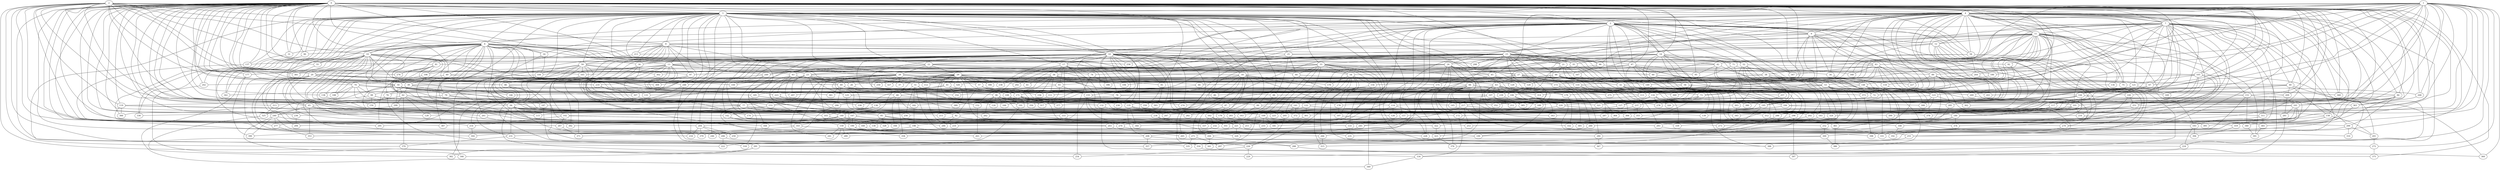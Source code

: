 strict graph "barabasi_albert_graph(400,3)" {
0;
1;
2;
3;
4;
5;
6;
7;
8;
9;
10;
11;
12;
13;
14;
15;
16;
17;
18;
19;
20;
21;
22;
23;
24;
25;
26;
27;
28;
29;
30;
31;
32;
33;
34;
35;
36;
37;
38;
39;
40;
41;
42;
43;
44;
45;
46;
47;
48;
49;
50;
51;
52;
53;
54;
55;
56;
57;
58;
59;
60;
61;
62;
63;
64;
65;
66;
67;
68;
69;
70;
71;
72;
73;
74;
75;
76;
77;
78;
79;
80;
81;
82;
83;
84;
85;
86;
87;
88;
89;
90;
91;
92;
93;
94;
95;
96;
97;
98;
99;
100;
101;
102;
103;
104;
105;
106;
107;
108;
109;
110;
111;
112;
113;
114;
115;
116;
117;
118;
119;
120;
121;
122;
123;
124;
125;
126;
127;
128;
129;
130;
131;
132;
133;
134;
135;
136;
137;
138;
139;
140;
141;
142;
143;
144;
145;
146;
147;
148;
149;
150;
151;
152;
153;
154;
155;
156;
157;
158;
159;
160;
161;
162;
163;
164;
165;
166;
167;
168;
169;
170;
171;
172;
173;
174;
175;
176;
177;
178;
179;
180;
181;
182;
183;
184;
185;
186;
187;
188;
189;
190;
191;
192;
193;
194;
195;
196;
197;
198;
199;
200;
201;
202;
203;
204;
205;
206;
207;
208;
209;
210;
211;
212;
213;
214;
215;
216;
217;
218;
219;
220;
221;
222;
223;
224;
225;
226;
227;
228;
229;
230;
231;
232;
233;
234;
235;
236;
237;
238;
239;
240;
241;
242;
243;
244;
245;
246;
247;
248;
249;
250;
251;
252;
253;
254;
255;
256;
257;
258;
259;
260;
261;
262;
263;
264;
265;
266;
267;
268;
269;
270;
271;
272;
273;
274;
275;
276;
277;
278;
279;
280;
281;
282;
283;
284;
285;
286;
287;
288;
289;
290;
291;
292;
293;
294;
295;
296;
297;
298;
299;
300;
301;
302;
303;
304;
305;
306;
307;
308;
309;
310;
311;
312;
313;
314;
315;
316;
317;
318;
319;
320;
321;
322;
323;
324;
325;
326;
327;
328;
329;
330;
331;
332;
333;
334;
335;
336;
337;
338;
339;
340;
341;
342;
343;
344;
345;
346;
347;
348;
349;
350;
351;
352;
353;
354;
355;
356;
357;
358;
359;
360;
361;
362;
363;
364;
365;
366;
367;
368;
369;
370;
371;
372;
373;
374;
375;
376;
377;
378;
379;
380;
381;
382;
383;
384;
385;
386;
387;
388;
389;
390;
391;
392;
393;
394;
395;
396;
397;
398;
399;
0 -- 128  [is_available=True, prob="0.0605001435936"];
0 -- 3  [is_available=True, prob="0.0205642252034"];
0 -- 4  [is_available=True, prob="0.218291219508"];
0 -- 5  [is_available=True, prob="1.0"];
0 -- 6  [is_available=True, prob="1.0"];
0 -- 7  [is_available=True, prob="0.694253933741"];
0 -- 136  [is_available=True, prob="1.0"];
0 -- 137  [is_available=True, prob="1.0"];
0 -- 138  [is_available=True, prob="0.924712769041"];
0 -- 11  [is_available=True, prob="0.324226651581"];
0 -- 268  [is_available=True, prob="0.832646534132"];
0 -- 14  [is_available=True, prob="0.717625601504"];
0 -- 143  [is_available=True, prob="0.208951641696"];
0 -- 375  [is_available=True, prob="1.0"];
0 -- 145  [is_available=True, prob="0.184504828678"];
0 -- 20  [is_available=True, prob="1.0"];
0 -- 21  [is_available=True, prob="0.558455317922"];
0 -- 151  [is_available=True, prob="1.0"];
0 -- 24  [is_available=True, prob="0.499481158722"];
0 -- 218  [is_available=True, prob="1.0"];
0 -- 286  [is_available=True, prob="0.62136739722"];
0 -- 31  [is_available=True, prob="0.259411610508"];
0 -- 161  [is_available=True, prob="1.0"];
0 -- 326  [is_available=True, prob="0.372629800408"];
0 -- 177  [is_available=True, prob="0.490820382672"];
0 -- 40  [is_available=True, prob="0.370677411496"];
0 -- 298  [is_available=True, prob="0.774093286221"];
0 -- 47  [is_available=True, prob="0.488507970528"];
0 -- 49  [is_available=True, prob="1.0"];
0 -- 50  [is_available=True, prob="0.411091686505"];
0 -- 55  [is_available=True, prob="0.350453955188"];
0 -- 313  [is_available=True, prob="1.0"];
0 -- 58  [is_available=True, prob="0.142611136736"];
0 -- 287  [is_available=True, prob="0.106533332056"];
0 -- 190  [is_available=True, prob="0.325463678429"];
0 -- 66  [is_available=True, prob="0.701176278866"];
0 -- 67  [is_available=True, prob="1.0"];
0 -- 70  [is_available=True, prob="0.252319876295"];
0 -- 362  [is_available=True, prob="0.528177482399"];
0 -- 330  [is_available=True, prob="0.755201725942"];
0 -- 311  [is_available=True, prob="1.0"];
0 -- 81  [is_available=True, prob="0.61702412971"];
0 -- 84  [is_available=True, prob="0.857246331758"];
0 -- 398  [is_available=True, prob="0.708475915329"];
0 -- 90  [is_available=True, prob="0.165723323187"];
0 -- 233  [is_available=True, prob="0.230750179926"];
0 -- 92  [is_available=True, prob="0.275768589413"];
0 -- 94  [is_available=True, prob="0.216450599218"];
0 -- 95  [is_available=True, prob="1.0"];
0 -- 379  [is_available=True, prob="0.751570863875"];
0 -- 212  [is_available=True, prob="0.657497381419"];
0 -- 276  [is_available=True, prob="0.28513736928"];
0 -- 209  [is_available=True, prob="0.717351770676"];
0 -- 105  [is_available=True, prob="1.0"];
0 -- 106  [is_available=True, prob="0.387702520297"];
0 -- 236  [is_available=True, prob="0.657960523574"];
0 -- 238  [is_available=True, prob="0.455017471496"];
0 -- 381  [is_available=True, prob="0.681770776148"];
0 -- 240  [is_available=True, prob="1.0"];
0 -- 242  [is_available=True, prob="0.155973233042"];
0 -- 115  [is_available=True, prob="0.913836780734"];
0 -- 318  [is_available=True, prob="0.347806425136"];
0 -- 368  [is_available=True, prob="0.212216066191"];
0 -- 119  [is_available=True, prob="0.768573192574"];
0 -- 148  [is_available=True, prob="0.790221108063"];
0 -- 396  [is_available=True, prob="0.267681339272"];
0 -- 251  [is_available=True, prob="1.0"];
0 -- 253  [is_available=True, prob="0.463799879087"];
0 -- 264  [is_available=True, prob="0.113355704084"];
1 -- 385  [is_available=True, prob="0.756595035673"];
1 -- 3  [is_available=True, prob="0.857995767451"];
1 -- 4  [is_available=True, prob="0.665664034442"];
1 -- 268  [is_available=True, prob="0.170524461019"];
1 -- 272  [is_available=True, prob="0.248353062393"];
1 -- 89  [is_available=True, prob="0.860843748583"];
1 -- 27  [is_available=True, prob="0.384898616991"];
1 -- 157  [is_available=True, prob="0.627789223575"];
1 -- 42  [is_available=True, prob="1.0"];
1 -- 172  [is_available=True, prob="1.0"];
1 -- 29  [is_available=True, prob="0.492094381279"];
1 -- 186  [is_available=True, prob="1.0"];
1 -- 315  [is_available=True, prob="0.554444507886"];
1 -- 78  [is_available=True, prob="0.389227370004"];
1 -- 79  [is_available=True, prob="1.0"];
1 -- 82  [is_available=True, prob="0.38014417764"];
1 -- 83  [is_available=True, prob="0.547885270065"];
1 -- 212  [is_available=True, prob="0.77885637386"];
1 -- 213  [is_available=True, prob="1.0"];
1 -- 217  [is_available=True, prob="0.840605993833"];
1 -- 356  [is_available=True, prob="1.0"];
1 -- 360  [is_available=True, prob="0.866785686916"];
1 -- 365  [is_available=True, prob="0.126020017183"];
1 -- 243  [is_available=True, prob="1.0"];
1 -- 377  [is_available=True, prob="0.0228653287289"];
2 -- 258  [is_available=True, prob="0.568465393525"];
2 -- 3  [is_available=True, prob="1.0"];
2 -- 4  [is_available=True, prob="0.720087184497"];
2 -- 135  [is_available=True, prob="1.0"];
2 -- 8  [is_available=True, prob="0.389278116468"];
2 -- 10  [is_available=True, prob="1.0"];
2 -- 16  [is_available=True, prob="0.44572820061"];
2 -- 43  [is_available=True, prob="1.0"];
2 -- 19  [is_available=True, prob="0.969172540649"];
2 -- 152  [is_available=True, prob="0.809330712092"];
2 -- 164  [is_available=True, prob="0.349809862424"];
2 -- 165  [is_available=True, prob="1.0"];
2 -- 41  [is_available=True, prob="0.232588330403"];
2 -- 7  [is_available=True, prob="0.377418302137"];
2 -- 69  [is_available=True, prob="1.0"];
2 -- 77  [is_available=True, prob="0.305899465276"];
2 -- 334  [is_available=True, prob="0.986857315947"];
2 -- 337  [is_available=True, prob="0.53113654538"];
2 -- 221  [is_available=True, prob="0.909277523957"];
2 -- 357  [is_available=True, prob="1.0"];
2 -- 370  [is_available=True, prob="0.753583096877"];
2 -- 119  [is_available=True, prob="0.425586985311"];
2 -- 124  [is_available=True, prob="0.24910167197"];
3 -- 131  [is_available=True, prob="0.741955997245"];
3 -- 388  [is_available=True, prob="1.0"];
3 -- 5  [is_available=True, prob="0.887079785966"];
3 -- 6  [is_available=True, prob="0.863085178396"];
3 -- 8  [is_available=True, prob="1.0"];
3 -- 9  [is_available=True, prob="0.648688148156"];
3 -- 10  [is_available=True, prob="0.651537666668"];
3 -- 13  [is_available=True, prob="0.113890366031"];
3 -- 14  [is_available=True, prob="1.0"];
3 -- 17  [is_available=True, prob="0.787156327214"];
3 -- 18  [is_available=True, prob="0.814141762883"];
3 -- 19  [is_available=True, prob="0.231286041703"];
3 -- 22  [is_available=True, prob="0.185029777652"];
3 -- 25  [is_available=True, prob="0.40907486178"];
3 -- 27  [is_available=True, prob="1.0"];
3 -- 28  [is_available=True, prob="1.0"];
3 -- 31  [is_available=True, prob="1.0"];
3 -- 133  [is_available=True, prob="0.468527883291"];
3 -- 33  [is_available=True, prob="0.272816532989"];
3 -- 162  [is_available=True, prob="1.0"];
3 -- 347  [is_available=True, prob="0.409529163696"];
3 -- 36  [is_available=True, prob="0.950309672508"];
3 -- 262  [is_available=True, prob="0.463269390336"];
3 -- 214  [is_available=True, prob="0.909061993027"];
3 -- 169  [is_available=True, prob="0.467258473051"];
3 -- 46  [is_available=True, prob="0.291046998946"];
3 -- 48  [is_available=True, prob="0.756398876819"];
3 -- 307  [is_available=True, prob="1.0"];
3 -- 309  [is_available=True, prob="0.0368007083368"];
3 -- 137  [is_available=True, prob="1.0"];
3 -- 185  [is_available=True, prob="0.705425455589"];
3 -- 58  [is_available=True, prob="0.539962744428"];
3 -- 59  [is_available=True, prob="0.462809165933"];
3 -- 342  [is_available=True, prob="0.760921443091"];
3 -- 324  [is_available=True, prob="1.0"];
3 -- 256  [is_available=True, prob="1.0"];
3 -- 79  [is_available=True, prob="0.743917796169"];
3 -- 336  [is_available=True, prob="1.0"];
3 -- 213  [is_available=True, prob="0.103071959389"];
3 -- 86  [is_available=True, prob="1.0"];
3 -- 90  [is_available=True, prob="0.412070740761"];
3 -- 91  [is_available=True, prob="0.995440087549"];
3 -- 349  [is_available=True, prob="0.587716956724"];
3 -- 222  [is_available=True, prob="0.932076991987"];
3 -- 99  [is_available=True, prob="0.275901997372"];
3 -- 230  [is_available=True, prob="0.307832948198"];
3 -- 112  [is_available=True, prob="1.0"];
3 -- 242  [is_available=True, prob="1.0"];
3 -- 244  [is_available=True, prob="0.454995593403"];
3 -- 187  [is_available=True, prob="0.0552264050385"];
3 -- 118  [is_available=True, prob="0.916154351131"];
3 -- 248  [is_available=True, prob="0.547565167177"];
3 -- 250  [is_available=True, prob="1.0"];
4 -- 260  [is_available=True, prob="0.567496829977"];
4 -- 5  [is_available=True, prob="0.423977806458"];
4 -- 6  [is_available=True, prob="0.50943013313"];
4 -- 7  [is_available=True, prob="0.769048745542"];
4 -- 136  [is_available=True, prob="0.686307931179"];
4 -- 9  [is_available=True, prob="0.427819891796"];
4 -- 11  [is_available=True, prob="0.741564725724"];
4 -- 12  [is_available=True, prob="1.0"];
4 -- 258  [is_available=True, prob="0.621547829779"];
4 -- 16  [is_available=True, prob="0.0696109660434"];
4 -- 18  [is_available=True, prob="1.0"];
4 -- 278  [is_available=True, prob="0.845153137946"];
4 -- 158  [is_available=True, prob="0.613958935979"];
4 -- 368  [is_available=True, prob="1.0"];
4 -- 34  [is_available=True, prob="0.417057996414"];
4 -- 134  [is_available=True, prob="1.0"];
4 -- 169  [is_available=True, prob="0.190007942238"];
4 -- 171  [is_available=True, prob="0.855771715984"];
4 -- 300  [is_available=True, prob="1.0"];
4 -- 45  [is_available=True, prob="1.0"];
4 -- 46  [is_available=True, prob="0.178268738849"];
4 -- 176  [is_available=True, prob="0.100485319047"];
4 -- 305  [is_available=True, prob="0.94066863166"];
4 -- 58  [is_available=True, prob="0.969294931169"];
4 -- 316  [is_available=True, prob="0.614948687965"];
4 -- 64  [is_available=True, prob="0.656331670943"];
4 -- 67  [is_available=True, prob="0.975205240765"];
4 -- 75  [is_available=True, prob="1.0"];
4 -- 76  [is_available=True, prob="0.998802202198"];
4 -- 290  [is_available=True, prob="0.373684071242"];
4 -- 84  [is_available=True, prob="1.0"];
4 -- 203  [is_available=True, prob="0.852922558804"];
4 -- 348  [is_available=True, prob="1.0"];
4 -- 97  [is_available=True, prob="0.157158709589"];
4 -- 105  [is_available=True, prob="0.0412668401172"];
4 -- 363  [is_available=True, prob="0.766860954404"];
4 -- 108  [is_available=True, prob="0.707272241388"];
4 -- 240  [is_available=True, prob="0.283263129145"];
4 -- 247  [is_available=True, prob="0.970462175659"];
4 -- 121  [is_available=True, prob="0.554464832678"];
5 -- 8  [is_available=True, prob="0.410580323546"];
5 -- 9  [is_available=True, prob="0.660263535057"];
5 -- 10  [is_available=True, prob="0.424362794868"];
5 -- 14  [is_available=True, prob="1.0"];
5 -- 15  [is_available=True, prob="0.729972892138"];
5 -- 274  [is_available=True, prob="0.361291751698"];
5 -- 196  [is_available=True, prob="0.958163353149"];
5 -- 157  [is_available=True, prob="0.877489414131"];
5 -- 160  [is_available=True, prob="0.728341975562"];
5 -- 166  [is_available=True, prob="1.0"];
5 -- 39  [is_available=True, prob="0.410573276511"];
5 -- 168  [is_available=True, prob="1.0"];
5 -- 47  [is_available=True, prob="0.246107103739"];
5 -- 52  [is_available=True, prob="0.99960244485"];
5 -- 181  [is_available=True, prob="1.0"];
5 -- 55  [is_available=True, prob="1.0"];
5 -- 56  [is_available=True, prob="1.0"];
5 -- 266  [is_available=True, prob="0.186006835163"];
5 -- 68  [is_available=True, prob="0.697305912152"];
5 -- 71  [is_available=True, prob="0.752171087133"];
5 -- 184  [is_available=True, prob="0.0160386475012"];
5 -- 89  [is_available=True, prob="1.0"];
5 -- 347  [is_available=True, prob="0.989726967949"];
5 -- 229  [is_available=True, prob="1.0"];
5 -- 228  [is_available=True, prob="0.729777665658"];
5 -- 38  [is_available=True, prob="0.858823689418"];
5 -- 367  [is_available=True, prob="0.0357531863527"];
5 -- 114  [is_available=True, prob="0.738782224783"];
6 -- 138  [is_available=True, prob="1.0"];
6 -- 13  [is_available=True, prob="0.197844798279"];
6 -- 15  [is_available=True, prob="0.231197396329"];
6 -- 16  [is_available=True, prob="1.0"];
6 -- 18  [is_available=True, prob="0.280897470718"];
6 -- 19  [is_available=True, prob="1.0"];
6 -- 283  [is_available=True, prob="1.0"];
6 -- 29  [is_available=True, prob="0.634561189294"];
6 -- 30  [is_available=True, prob="1.0"];
6 -- 31  [is_available=True, prob="1.0"];
6 -- 35  [is_available=True, prob="0.189135291982"];
6 -- 294  [is_available=True, prob="0.677723844994"];
6 -- 39  [is_available=True, prob="0.435531793707"];
6 -- 45  [is_available=True, prob="0.984849891751"];
6 -- 176  [is_available=True, prob="0.132532389674"];
6 -- 49  [is_available=True, prob="0.308032086619"];
6 -- 181  [is_available=True, prob="0.815257019159"];
6 -- 60  [is_available=True, prob="0.452747384799"];
6 -- 61  [is_available=True, prob="0.526428188593"];
6 -- 68  [is_available=True, prob="0.953686970335"];
6 -- 203  [is_available=True, prob="0.170106670617"];
6 -- 76  [is_available=True, prob="0.589961149205"];
6 -- 354  [is_available=True, prob="0.626240976178"];
6 -- 81  [is_available=True, prob="0.763517346997"];
6 -- 90  [is_available=True, prob="0.888971647091"];
6 -- 98  [is_available=True, prob="1.0"];
6 -- 99  [is_available=True, prob="0.274877640106"];
6 -- 232  [is_available=True, prob="0.000228888873305"];
6 -- 188  [is_available=True, prob="0.31662608483"];
6 -- 239  [is_available=True, prob="0.807637386875"];
7 -- 11  [is_available=True, prob="0.395529416927"];
7 -- 399  [is_available=True, prob="1.0"];
7 -- 28  [is_available=True, prob="0.400457692246"];
7 -- 163  [is_available=True, prob="0.557343115449"];
7 -- 40  [is_available=True, prob="0.873071402289"];
7 -- 327  [is_available=True, prob="1.0"];
7 -- 48  [is_available=True, prob="0.989227670947"];
7 -- 180  [is_available=True, prob="0.773987719783"];
7 -- 53  [is_available=True, prob="0.785045275531"];
7 -- 310  [is_available=True, prob="0.0510972216213"];
7 -- 311  [is_available=True, prob="0.827405656798"];
7 -- 186  [is_available=True, prob="0.475598241546"];
7 -- 60  [is_available=True, prob="0.300838963301"];
7 -- 199  [is_available=True, prob="1.0"];
7 -- 328  [is_available=True, prob="0.101814226393"];
7 -- 211  [is_available=True, prob="1.0"];
7 -- 87  [is_available=True, prob="0.967323701476"];
7 -- 224  [is_available=True, prob="1.0"];
7 -- 339  [is_available=True, prob="0.467506007832"];
7 -- 116  [is_available=True, prob="0.682445287525"];
7 -- 117  [is_available=True, prob="0.987682129327"];
7 -- 123  [is_available=True, prob="0.00509822846812"];
7 -- 255  [is_available=True, prob="0.184768003451"];
8 -- 97  [is_available=True, prob="1.0"];
8 -- 102  [is_available=True, prob="0.418707830411"];
8 -- 231  [is_available=True, prob="0.798655890041"];
8 -- 57  [is_available=True, prob="1.0"];
8 -- 276  [is_available=True, prob="1.0"];
8 -- 21  [is_available=True, prob="1.0"];
8 -- 86  [is_available=True, prob="1.0"];
8 -- 23  [is_available=True, prob="0.148024401899"];
8 -- 25  [is_available=True, prob="0.166343934894"];
8 -- 59  [is_available=True, prob="0.911800191904"];
8 -- 341  [is_available=True, prob="0.963606869949"];
8 -- 381  [is_available=True, prob="0.930956913605"];
8 -- 30  [is_available=True, prob="0.241013261954"];
8 -- 213  [is_available=True, prob="0.523094121802"];
9 -- 32  [is_available=True, prob="0.350238713093"];
9 -- 33  [is_available=True, prob="1.0"];
9 -- 34  [is_available=True, prob="0.480734603617"];
9 -- 227  [is_available=True, prob="0.581295255115"];
9 -- 12  [is_available=True, prob="0.206116253623"];
9 -- 111  [is_available=True, prob="1.0"];
9 -- 17  [is_available=True, prob="0.631229686214"];
9 -- 83  [is_available=True, prob="0.308574079168"];
9 -- 243  [is_available=True, prob="1.0"];
9 -- 86  [is_available=True, prob="0.915063394322"];
9 -- 374  [is_available=True, prob="0.708053406857"];
10 -- 135  [is_available=True, prob="0.401170515001"];
10 -- 396  [is_available=True, prob="0.882979423821"];
10 -- 13  [is_available=True, prob="0.647589180413"];
10 -- 142  [is_available=True, prob="0.592349321567"];
10 -- 17  [is_available=True, prob="0.776478297076"];
10 -- 274  [is_available=True, prob="0.190991586117"];
10 -- 147  [is_available=True, prob="1.0"];
10 -- 22  [is_available=True, prob="0.678371575267"];
10 -- 155  [is_available=True, prob="0.658291402348"];
10 -- 30  [is_available=True, prob="1.0"];
10 -- 33  [is_available=True, prob="0.297330173295"];
10 -- 291  [is_available=True, prob="0.156655108543"];
10 -- 167  [is_available=True, prob="0.250833969461"];
10 -- 42  [is_available=True, prob="1.0"];
10 -- 43  [is_available=True, prob="1.0"];
10 -- 44  [is_available=True, prob="0.763008888936"];
10 -- 174  [is_available=True, prob="0.894865319722"];
10 -- 179  [is_available=True, prob="0.16515590825"];
10 -- 54  [is_available=True, prob="0.564586942171"];
10 -- 316  [is_available=True, prob="0.0626800424485"];
10 -- 194  [is_available=True, prob="0.918497021427"];
10 -- 182  [is_available=True, prob="0.493990036798"];
10 -- 71  [is_available=True, prob="0.768118638461"];
10 -- 202  [is_available=True, prob="1.0"];
10 -- 204  [is_available=True, prob="1.0"];
10 -- 205  [is_available=True, prob="0.530377823324"];
10 -- 78  [is_available=True, prob="0.79308676495"];
10 -- 81  [is_available=True, prob="1.0"];
10 -- 218  [is_available=True, prob="0.413557773146"];
10 -- 91  [is_available=True, prob="0.898481890845"];
10 -- 92  [is_available=True, prob="0.344168323485"];
10 -- 94  [is_available=True, prob="0.782146420824"];
10 -- 98  [is_available=True, prob="1.0"];
10 -- 100  [is_available=True, prob="0.0591466335641"];
10 -- 234  [is_available=True, prob="0.0312348315906"];
10 -- 363  [is_available=True, prob="0.93898454106"];
10 -- 238  [is_available=True, prob="1.0"];
10 -- 258  [is_available=True, prob="0.287722329214"];
10 -- 246  [is_available=True, prob="0.694316639053"];
10 -- 247  [is_available=True, prob="0.455669110225"];
11 -- 134  [is_available=True, prob="1.0"];
11 -- 393  [is_available=True, prob="0.513025190615"];
11 -- 12  [is_available=True, prob="0.274725796958"];
11 -- 149  [is_available=True, prob="1.0"];
11 -- 151  [is_available=True, prob="0.16413954339"];
11 -- 24  [is_available=True, prob="0.755005855593"];
11 -- 25  [is_available=True, prob="0.41221951778"];
11 -- 154  [is_available=True, prob="0.094821148319"];
11 -- 156  [is_available=True, prob="1.0"];
11 -- 35  [is_available=True, prob="0.990326415956"];
11 -- 37  [is_available=True, prob="0.134432160537"];
11 -- 38  [is_available=True, prob="0.65063598944"];
11 -- 41  [is_available=True, prob="0.560478439809"];
11 -- 391  [is_available=True, prob="0.310865533906"];
11 -- 302  [is_available=True, prob="0.453228350234"];
11 -- 59  [is_available=True, prob="0.792315677055"];
11 -- 317  [is_available=True, prob="0.844137913856"];
11 -- 75  [is_available=True, prob="1.0"];
11 -- 216  [is_available=True, prob="0.350872326265"];
11 -- 92  [is_available=True, prob="1.0"];
11 -- 293  [is_available=True, prob="0.955420421397"];
11 -- 101  [is_available=True, prob="0.370735312647"];
11 -- 102  [is_available=True, prob="0.859322930451"];
12 -- 192  [is_available=True, prob="0.969167226647"];
12 -- 296  [is_available=True, prob="0.154515869676"];
12 -- 110  [is_available=True, prob="0.768116072554"];
12 -- 15  [is_available=True, prob="1.0"];
12 -- 142  [is_available=True, prob="0.393141317938"];
12 -- 279  [is_available=True, prob="0.481762970689"];
12 -- 100  [is_available=True, prob="0.119954824647"];
13 -- 34  [is_available=True, prob="0.940336812255"];
13 -- 392  [is_available=True, prob="1.0"];
13 -- 235  [is_available=True, prob="0.294160297518"];
13 -- 173  [is_available=True, prob="0.577366382112"];
13 -- 302  [is_available=True, prob="0.691121752727"];
13 -- 333  [is_available=True, prob="0.0950355219512"];
13 -- 282  [is_available=True, prob="1.0"];
13 -- 177  [is_available=True, prob="1.0"];
13 -- 131  [is_available=True, prob="0.407947320475"];
13 -- 371  [is_available=True, prob="0.138264853823"];
13 -- 249  [is_available=True, prob="0.973666732745"];
13 -- 26  [is_available=True, prob="0.913494453651"];
13 -- 125  [is_available=True, prob="0.0223130867578"];
13 -- 62  [is_available=True, prob="0.390815663218"];
14 -- 359  [is_available=True, prob="0.601088552645"];
14 -- 73  [is_available=True, prob="1.0"];
14 -- 42  [is_available=True, prob="0.828347634735"];
14 -- 113  [is_available=True, prob="0.225213472064"];
14 -- 114  [is_available=True, prob="0.160358825005"];
14 -- 195  [is_available=True, prob="0.647105964261"];
14 -- 52  [is_available=True, prob="1.0"];
14 -- 54  [is_available=True, prob="0.218080382845"];
14 -- 137  [is_available=True, prob="0.142676001048"];
14 -- 314  [is_available=True, prob="0.303839941367"];
14 -- 252  [is_available=True, prob="0.318228713698"];
14 -- 298  [is_available=True, prob="0.286785274977"];
14 -- 69  [is_available=True, prob="0.397096417021"];
15 -- 132  [is_available=True, prob="0.141204933922"];
15 -- 20  [is_available=True, prob="0.0516590355652"];
15 -- 21  [is_available=True, prob="0.968240814969"];
15 -- 22  [is_available=True, prob="1.0"];
15 -- 23  [is_available=True, prob="0.692105252738"];
15 -- 24  [is_available=True, prob="0.523828065688"];
15 -- 286  [is_available=True, prob="0.147943217798"];
15 -- 35  [is_available=True, prob="0.0327611455252"];
15 -- 294  [is_available=True, prob="0.958908603195"];
15 -- 298  [is_available=True, prob="1.0"];
15 -- 43  [is_available=True, prob="0.711762020705"];
15 -- 46  [is_available=True, prob="0.225166580482"];
15 -- 51  [is_available=True, prob="0.11711978667"];
15 -- 61  [is_available=True, prob="0.993877652931"];
15 -- 321  [is_available=True, prob="0.40949595892"];
15 -- 335  [is_available=True, prob="0.945593776713"];
15 -- 103  [is_available=True, prob="0.115273656613"];
15 -- 364  [is_available=True, prob="1.0"];
15 -- 115  [is_available=True, prob="0.412117165046"];
15 -- 120  [is_available=True, prob="0.298569951927"];
15 -- 123  [is_available=True, prob="0.711269932092"];
15 -- 380  [is_available=True, prob="0.340447285826"];
16 -- 104  [is_available=True, prob="0.816337305286"];
16 -- 301  [is_available=True, prob="0.315816640771"];
17 -- 96  [is_available=True, prob="0.634872115826"];
17 -- 36  [is_available=True, prob="1.0"];
17 -- 333  [is_available=True, prob="0.871422583708"];
17 -- 93  [is_available=True, prob="1.0"];
17 -- 209  [is_available=True, prob="0.98535937872"];
17 -- 132  [is_available=True, prob="0.682031197137"];
17 -- 155  [is_available=True, prob="1.0"];
17 -- 74  [is_available=True, prob="1.0"];
17 -- 95  [is_available=True, prob="0.286208655581"];
18 -- 64  [is_available=True, prob="0.135023498083"];
18 -- 162  [is_available=True, prob="0.791196050143"];
18 -- 314  [is_available=True, prob="0.827634476608"];
18 -- 265  [is_available=True, prob="1.0"];
18 -- 170  [is_available=True, prob="1.0"];
18 -- 80  [is_available=True, prob="1.0"];
18 -- 178  [is_available=True, prob="0.643984967095"];
18 -- 87  [is_available=True, prob="0.301716129525"];
18 -- 26  [is_available=True, prob="0.425137632501"];
18 -- 283  [is_available=True, prob="0.835454655339"];
18 -- 282  [is_available=True, prob="1.0"];
19 -- 261  [is_available=True, prob="0.990993250467"];
19 -- 267  [is_available=True, prob="0.931559162216"];
19 -- 146  [is_available=True, prob="1.0"];
19 -- 20  [is_available=True, prob="0.395851050194"];
19 -- 37  [is_available=True, prob="1.0"];
19 -- 47  [is_available=True, prob="0.129779903456"];
19 -- 177  [is_available=True, prob="0.722297400927"];
19 -- 50  [is_available=True, prob="1.0"];
19 -- 309  [is_available=True, prob="0.774401621259"];
19 -- 55  [is_available=True, prob="0.884322383724"];
19 -- 319  [is_available=True, prob="0.163879711444"];
19 -- 65  [is_available=True, prob="0.355643121191"];
19 -- 194  [is_available=True, prob="1.0"];
19 -- 196  [is_available=True, prob="0.788702045412"];
19 -- 327  [is_available=True, prob="0.1760919492"];
19 -- 83  [is_available=True, prob="0.472718768495"];
19 -- 342  [is_available=True, prob="0.33091586132"];
19 -- 215  [is_available=True, prob="0.290841554941"];
19 -- 216  [is_available=True, prob="0.745810193993"];
19 -- 361  [is_available=True, prob="0.368083088246"];
20 -- 64  [is_available=True, prob="1.0"];
20 -- 277  [is_available=True, prob="0.374068794342"];
20 -- 70  [is_available=True, prob="0.31625558353"];
20 -- 65  [is_available=True, prob="1.0"];
20 -- 39  [is_available=True, prob="1.0"];
20 -- 204  [is_available=True, prob="1.0"];
20 -- 206  [is_available=True, prob="0.621419937948"];
20 -- 304  [is_available=True, prob="0.0331812780732"];
20 -- 53  [is_available=True, prob="0.200472022379"];
20 -- 313  [is_available=True, prob="0.959007713193"];
20 -- 219  [is_available=True, prob="0.793728589583"];
20 -- 149  [is_available=True, prob="0.387645614433"];
21 -- 32  [is_available=True, prob="0.397831365811"];
21 -- 167  [is_available=True, prob="0.904635189825"];
21 -- 110  [is_available=True, prob="0.0407197861648"];
21 -- 48  [is_available=True, prob="1.0"];
21 -- 116  [is_available=True, prob="0.13972626816"];
22 -- 330  [is_available=True, prob="0.969949391926"];
22 -- 74  [is_available=True, prob="0.904614143732"];
22 -- 23  [is_available=True, prob="0.964945769528"];
22 -- 89  [is_available=True, prob="1.0"];
22 -- 249  [is_available=True, prob="0.659846501046"];
22 -- 28  [is_available=True, prob="0.407052444627"];
22 -- 29  [is_available=True, prob="0.864185512494"];
23 -- 69  [is_available=True, prob="1.0"];
23 -- 326  [is_available=True, prob="0.0692540051369"];
23 -- 299  [is_available=True, prob="1.0"];
23 -- 85  [is_available=True, prob="0.947235734736"];
23 -- 26  [is_available=True, prob="0.769571032942"];
23 -- 207  [is_available=True, prob="0.100414673194"];
23 -- 125  [is_available=True, prob="0.937126847005"];
23 -- 159  [is_available=True, prob="1.0"];
24 -- 66  [is_available=True, prob="1.0"];
24 -- 36  [is_available=True, prob="0.374523718918"];
24 -- 332  [is_available=True, prob="1.0"];
24 -- 170  [is_available=True, prob="1.0"];
24 -- 140  [is_available=True, prob="0.57083510088"];
24 -- 45  [is_available=True, prob="0.0936654704911"];
24 -- 208  [is_available=True, prob="0.648862454632"];
24 -- 85  [is_available=True, prob="1.0"];
24 -- 175  [is_available=True, prob="0.931769275543"];
24 -- 27  [is_available=True, prob="0.538217202269"];
24 -- 322  [is_available=True, prob="1.0"];
25 -- 292  [is_available=True, prob="0.988819611628"];
25 -- 44  [is_available=True, prob="0.106026228434"];
25 -- 52  [is_available=True, prob="1.0"];
25 -- 88  [is_available=True, prob="0.181312386064"];
26 -- 80  [is_available=True, prob="1.0"];
27 -- 66  [is_available=True, prob="0.0927881139662"];
27 -- 40  [is_available=True, prob="0.299399140506"];
27 -- 361  [is_available=True, prob="1.0"];
27 -- 173  [is_available=True, prob="0.426943176184"];
27 -- 110  [is_available=True, prob="1.0"];
27 -- 67  [is_available=True, prob="0.118428206249"];
27 -- 250  [is_available=True, prob="1.0"];
27 -- 63  [is_available=True, prob="0.485046566581"];
28 -- 32  [is_available=True, prob="1.0"];
28 -- 129  [is_available=True, prob="0.922592240082"];
28 -- 292  [is_available=True, prob="0.174455306079"];
28 -- 37  [is_available=True, prob="0.687025019022"];
28 -- 73  [is_available=True, prob="0.811145674839"];
28 -- 103  [is_available=True, prob="0.514840070394"];
28 -- 338  [is_available=True, prob="0.301500213551"];
28 -- 306  [is_available=True, prob="0.135006930674"];
28 -- 143  [is_available=True, prob="0.247329691345"];
28 -- 241  [is_available=True, prob="1.0"];
28 -- 50  [is_available=True, prob="0.869099612152"];
28 -- 153  [is_available=True, prob="0.800545529093"];
28 -- 56  [is_available=True, prob="0.729305821029"];
28 -- 121  [is_available=True, prob="1.0"];
28 -- 126  [is_available=True, prob="0.866993050748"];
28 -- 63  [is_available=True, prob="0.570732213071"];
29 -- 327  [is_available=True, prob="0.632218123933"];
29 -- 171  [is_available=True, prob="0.471298751942"];
29 -- 326  [is_available=True, prob="0.718639515496"];
29 -- 193  [is_available=True, prob="0.0853044637848"];
29 -- 41  [is_available=True, prob="0.656660589415"];
29 -- 75  [is_available=True, prob="0.350064513999"];
29 -- 140  [is_available=True, prob="1.0"];
29 -- 306  [is_available=True, prob="0.606498957078"];
29 -- 238  [is_available=True, prob="1.0"];
29 -- 112  [is_available=True, prob="1.0"];
29 -- 242  [is_available=True, prob="1.0"];
29 -- 51  [is_available=True, prob="0.645635581767"];
29 -- 215  [is_available=True, prob="0.482772041703"];
29 -- 57  [is_available=True, prob="1.0"];
29 -- 250  [is_available=True, prob="1.0"];
29 -- 93  [is_available=True, prob="0.753902537612"];
29 -- 127  [is_available=True, prob="0.689876555987"];
30 -- 77  [is_available=True, prob="0.988265526562"];
30 -- 272  [is_available=True, prob="1.0"];
30 -- 273  [is_available=True, prob="0.452994832442"];
31 -- 366  [is_available=True, prob="1.0"];
32 -- 388  [is_available=True, prob="0.909307730022"];
32 -- 369  [is_available=True, prob="0.957757672405"];
32 -- 139  [is_available=True, prob="1.0"];
32 -- 268  [is_available=True, prob="1.0"];
32 -- 368  [is_available=True, prob="0.680059656216"];
32 -- 113  [is_available=True, prob="1.0"];
32 -- 151  [is_available=True, prob="0.689826751203"];
33 -- 225  [is_available=True, prob="0.272666521501"];
33 -- 165  [is_available=True, prob="0.770439187753"];
33 -- 38  [is_available=True, prob="0.850710453177"];
33 -- 44  [is_available=True, prob="0.975574441631"];
33 -- 109  [is_available=True, prob="0.0291640272271"];
33 -- 205  [is_available=True, prob="1.0"];
33 -- 178  [is_available=True, prob="0.0962652539937"];
33 -- 54  [is_available=True, prob="0.233066964517"];
33 -- 365  [is_available=True, prob="0.663726429273"];
33 -- 249  [is_available=True, prob="0.601513197483"];
33 -- 154  [is_available=True, prob="0.093084687805"];
33 -- 348  [is_available=True, prob="0.919720241302"];
33 -- 74  [is_available=True, prob="0.86876509541"];
33 -- 197  [is_available=True, prob="0.149591333781"];
34 -- 72  [is_available=True, prob="0.380111871111"];
34 -- 148  [is_available=True, prob="0.447670506353"];
35 -- 80  [is_available=True, prob="0.110122932163"];
35 -- 149  [is_available=True, prob="1.0"];
35 -- 312  [is_available=True, prob="0.612314835327"];
36 -- 292  [is_available=True, prob="1.0"];
36 -- 197  [is_available=True, prob="0.663849895992"];
36 -- 72  [is_available=True, prob="1.0"];
36 -- 108  [is_available=True, prob="0.140925695354"];
36 -- 111  [is_available=True, prob="0.626284768031"];
36 -- 152  [is_available=True, prob="1.0"];
36 -- 175  [is_available=True, prob="0.387176820152"];
36 -- 156  [is_available=True, prob="0.466458852122"];
36 -- 61  [is_available=True, prob="0.514483686366"];
38 -- 130  [is_available=True, prob="0.552278248807"];
38 -- 168  [is_available=True, prob="0.511668246725"];
38 -- 144  [is_available=True, prob="0.110703867959"];
38 -- 399  [is_available=True, prob="0.547983571239"];
38 -- 112  [is_available=True, prob="0.404585888577"];
38 -- 53  [is_available=True, prob="1.0"];
38 -- 57  [is_available=True, prob="0.245930702288"];
39 -- 76  [is_available=True, prob="0.796648380888"];
39 -- 122  [is_available=True, prob="0.0421771275135"];
39 -- 156  [is_available=True, prob="0.54073401996"];
39 -- 62  [is_available=True, prob="0.91044635095"];
40 -- 100  [is_available=True, prob="0.71452110283"];
40 -- 360  [is_available=True, prob="0.244183349292"];
40 -- 209  [is_available=True, prob="1.0"];
40 -- 88  [is_available=True, prob="0.1685177814"];
40 -- 158  [is_available=True, prob="0.660837459046"];
41 -- 354  [is_available=True, prob="0.589255321989"];
41 -- 78  [is_available=True, prob="0.610439457032"];
41 -- 369  [is_available=True, prob="0.422087073873"];
41 -- 146  [is_available=True, prob="1.0"];
41 -- 366  [is_available=True, prob="0.429276318261"];
42 -- 257  [is_available=True, prob="1.0"];
42 -- 175  [is_available=True, prob="0.67748288199"];
42 -- 183  [is_available=True, prob="0.598650848797"];
42 -- 303  [is_available=True, prob="0.130219504317"];
42 -- 95  [is_available=True, prob="0.504990263691"];
43 -- 163  [is_available=True, prob="0.950889431456"];
43 -- 164  [is_available=True, prob="0.56397647234"];
43 -- 141  [is_available=True, prob="0.784142774914"];
43 -- 51  [is_available=True, prob="1.0"];
43 -- 91  [is_available=True, prob="0.494324312457"];
43 -- 223  [is_available=True, prob="1.0"];
44 -- 148  [is_available=True, prob="0.229822774934"];
44 -- 341  [is_available=True, prob="0.719235929173"];
44 -- 285  [is_available=True, prob="0.700993627741"];
45 -- 129  [is_available=True, prob="0.652547800696"];
45 -- 120  [is_available=True, prob="0.40882734932"];
45 -- 159  [is_available=True, prob="0.021612159992"];
45 -- 63  [is_available=True, prob="1.0"];
46 -- 167  [is_available=True, prob="1.0"];
46 -- 248  [is_available=True, prob="0.363364409452"];
46 -- 186  [is_available=True, prob="0.734270347985"];
47 -- 129  [is_available=True, prob="1.0"];
47 -- 227  [is_available=True, prob="0.969806803816"];
47 -- 297  [is_available=True, prob="1.0"];
47 -- 323  [is_available=True, prob="0.180022244732"];
47 -- 49  [is_available=True, prob="0.206128606064"];
47 -- 56  [is_available=True, prob="0.926255211015"];
47 -- 60  [is_available=True, prob="1.0"];
47 -- 350  [is_available=True, prob="1.0"];
48 -- 384  [is_available=True, prob="1.0"];
48 -- 161  [is_available=True, prob="1.0"];
48 -- 293  [is_available=True, prob="0.777536116012"];
48 -- 237  [is_available=True, prob="1.0"];
48 -- 372  [is_available=True, prob="0.125625623759"];
48 -- 120  [is_available=True, prob="1.0"];
48 -- 219  [is_available=True, prob="0.896074168248"];
48 -- 93  [is_available=True, prob="0.708165875845"];
49 -- 248  [is_available=True, prob="0.230444108552"];
49 -- 70  [is_available=True, prob="0.341522024769"];
50 -- 96  [is_available=True, prob="0.568463648821"];
50 -- 299  [is_available=True, prob="0.860150260831"];
50 -- 139  [is_available=True, prob="0.176276607048"];
50 -- 236  [is_available=True, prob="0.107900231007"];
50 -- 79  [is_available=True, prob="0.304123516059"];
50 -- 278  [is_available=True, prob="0.720276324207"];
50 -- 185  [is_available=True, prob="0.926102389725"];
50 -- 207  [is_available=True, prob="0.484232143016"];
50 -- 62  [is_available=True, prob="0.05661062518"];
51 -- 192  [is_available=True, prob="0.204593977085"];
51 -- 256  [is_available=True, prob="1.0"];
51 -- 68  [is_available=True, prob="0.0374486890073"];
51 -- 385  [is_available=True, prob="0.608064905293"];
51 -- 106  [is_available=True, prob="0.665295590713"];
51 -- 182  [is_available=True, prob="1.0"];
52 -- 257  [is_available=True, prob="1.0"];
52 -- 386  [is_available=True, prob="1.0"];
52 -- 324  [is_available=True, prob="1.0"];
52 -- 105  [is_available=True, prob="0.196133845166"];
52 -- 202  [is_available=True, prob="0.651129822089"];
52 -- 147  [is_available=True, prob="1.0"];
52 -- 220  [is_available=True, prob="0.856052756223"];
53 -- 331  [is_available=True, prob="0.851076412671"];
53 -- 73  [is_available=True, prob="0.801351692005"];
53 -- 138  [is_available=True, prob="0.041672384852"];
53 -- 267  [is_available=True, prob="0.561588082541"];
53 -- 373  [is_available=True, prob="1.0"];
53 -- 344  [is_available=True, prob="0.00226852789752"];
53 -- 252  [is_available=True, prob="0.946973800318"];
54 -- 266  [is_available=True, prob="0.715164974815"];
54 -- 141  [is_available=True, prob="0.527017066161"];
54 -- 367  [is_available=True, prob="0.357931486942"];
54 -- 170  [is_available=True, prob="1.0"];
54 -- 154  [is_available=True, prob="0.144361121864"];
54 -- 315  [is_available=True, prob="0.380688083818"];
54 -- 122  [is_available=True, prob="0.244428028922"];
55 -- 381  [is_available=True, prob="1.0"];
56 -- 101  [is_available=True, prob="0.231794417297"];
56 -- 125  [is_available=True, prob="0.667764075798"];
57 -- 111  [is_available=True, prob="0.143186724798"];
57 -- 82  [is_available=True, prob="1.0"];
57 -- 116  [is_available=True, prob="0.338300891524"];
57 -- 308  [is_available=True, prob="1.0"];
57 -- 380  [is_available=True, prob="0.872808519379"];
58 -- 193  [is_available=True, prob="0.905361306978"];
58 -- 71  [is_available=True, prob="0.99012727183"];
58 -- 104  [is_available=True, prob="0.862809510961"];
58 -- 264  [is_available=True, prob="0.787485964665"];
59 -- 160  [is_available=True, prob="0.110271839426"];
59 -- 97  [is_available=True, prob="0.614262052146"];
59 -- 130  [is_available=True, prob="1.0"];
59 -- 165  [is_available=True, prob="1.0"];
59 -- 109  [is_available=True, prob="1.0"];
59 -- 302  [is_available=True, prob="1.0"];
59 -- 104  [is_available=True, prob="1.0"];
59 -- 146  [is_available=True, prob="0.983923401884"];
59 -- 153  [is_available=True, prob="1.0"];
59 -- 346  [is_available=True, prob="1.0"];
60 -- 134  [is_available=True, prob="1.0"];
60 -- 296  [is_available=True, prob="1.0"];
60 -- 207  [is_available=True, prob="0.142706537328"];
62 -- 128  [is_available=True, prob="0.409693819952"];
62 -- 65  [is_available=True, prob="1.0"];
62 -- 370  [is_available=True, prob="0.410878445091"];
62 -- 299  [is_available=True, prob="0.272884092965"];
62 -- 182  [is_available=True, prob="0.554021560767"];
62 -- 87  [is_available=True, prob="0.584608686552"];
62 -- 284  [is_available=True, prob="1.0"];
63 -- 352  [is_available=True, prob="0.920004000446"];
63 -- 257  [is_available=True, prob="1.0"];
63 -- 357  [is_available=True, prob="0.536473209784"];
63 -- 106  [is_available=True, prob="0.159034822647"];
63 -- 107  [is_available=True, prob="0.999751070341"];
63 -- 239  [is_available=True, prob="1.0"];
63 -- 310  [is_available=True, prob="1.0"];
63 -- 314  [is_available=True, prob="1.0"];
63 -- 124  [is_available=True, prob="0.100219864911"];
64 -- 342  [is_available=True, prob="1.0"];
65 -- 353  [is_available=True, prob="1.0"];
65 -- 103  [is_available=True, prob="0.922666669448"];
65 -- 140  [is_available=True, prob="0.668370940855"];
65 -- 142  [is_available=True, prob="0.868255232249"];
65 -- 240  [is_available=True, prob="1.0"];
65 -- 374  [is_available=True, prob="0.805702555725"];
66 -- 96  [is_available=True, prob="0.129966616334"];
66 -- 376  [is_available=True, prob="0.283209820649"];
66 -- 289  [is_available=True, prob="0.446030309834"];
66 -- 172  [is_available=True, prob="0.583810483797"];
66 -- 145  [is_available=True, prob="0.938619279204"];
66 -- 84  [is_available=True, prob="0.218596362039"];
66 -- 217  [is_available=True, prob="0.749617239574"];
66 -- 220  [is_available=True, prob="0.924494990294"];
66 -- 253  [is_available=True, prob="0.594078427347"];
67 -- 72  [is_available=True, prob="0.0181798055392"];
67 -- 144  [is_available=True, prob="0.183034723127"];
68 -- 352  [is_available=True, prob="0.271629783604"];
68 -- 356  [is_available=True, prob="1.0"];
68 -- 136  [is_available=True, prob="0.16221381567"];
68 -- 364  [is_available=True, prob="1.0"];
68 -- 358  [is_available=True, prob="0.58600330625"];
69 -- 321  [is_available=True, prob="0.131042982894"];
69 -- 361  [is_available=True, prob="0.134273306404"];
69 -- 171  [is_available=True, prob="0.719739711645"];
69 -- 290  [is_available=True, prob="0.812867797862"];
69 -- 113  [is_available=True, prob="0.0916190693062"];
69 -- 373  [is_available=True, prob="0.307290949051"];
69 -- 281  [is_available=True, prob="0.872702719574"];
70 -- 98  [is_available=True, prob="1.0"];
70 -- 325  [is_available=True, prob="0.360689537696"];
70 -- 166  [is_available=True, prob="0.390424083242"];
70 -- 307  [is_available=True, prob="0.995249981648"];
70 -- 108  [is_available=True, prob="0.398578410154"];
70 -- 243  [is_available=True, prob="0.787607025972"];
70 -- 188  [is_available=True, prob="0.409420863656"];
70 -- 191  [is_available=True, prob="0.375285749266"];
71 -- 352  [is_available=True, prob="1.0"];
71 -- 264  [is_available=True, prob="0.455279821095"];
71 -- 173  [is_available=True, prob="0.310158886307"];
72 -- 77  [is_available=True, prob="1.0"];
73 -- 99  [is_available=True, prob="1.0"];
73 -- 133  [is_available=True, prob="0.348713320955"];
73 -- 145  [is_available=True, prob="1.0"];
73 -- 189  [is_available=True, prob="0.443245260746"];
74 -- 396  [is_available=True, prob="0.790801643589"];
74 -- 254  [is_available=True, prob="0.555280042654"];
76 -- 335  [is_available=True, prob="0.558676379377"];
76 -- 150  [is_available=True, prob="0.767181057348"];
77 -- 128  [is_available=True, prob="0.697651489315"];
77 -- 289  [is_available=True, prob="0.0582844789231"];
77 -- 296  [is_available=True, prob="0.0654483213582"];
77 -- 82  [is_available=True, prob="0.00539635902864"];
77 -- 85  [is_available=True, prob="0.403303786919"];
78 -- 230  [is_available=True, prob="1.0"];
78 -- 117  [is_available=True, prob="0.386777924256"];
78 -- 191  [is_available=True, prob="0.809219458112"];
79 -- 274  [is_available=True, prob="0.0525166384288"];
79 -- 313  [is_available=True, prob="0.739134911113"];
79 -- 94  [is_available=True, prob="1.0"];
81 -- 196  [is_available=True, prob="0.467394017473"];
81 -- 295  [is_available=True, prob="0.0191383521149"];
81 -- 276  [is_available=True, prob="0.985963492107"];
81 -- 88  [is_available=True, prob="0.912098579656"];
81 -- 378  [is_available=True, prob="0.489745554591"];
82 -- 203  [is_available=True, prob="0.30354394311"];
82 -- 284  [is_available=True, prob="0.887872211769"];
82 -- 190  [is_available=True, prob="0.306148101102"];
83 -- 354  [is_available=True, prob="0.744547303165"];
83 -- 198  [is_available=True, prob="0.149584933423"];
83 -- 107  [is_available=True, prob="1.0"];
83 -- 118  [is_available=True, prob="0.93973830759"];
83 -- 347  [is_available=True, prob="0.305973691098"];
83 -- 348  [is_available=True, prob="0.813016321871"];
83 -- 285  [is_available=True, prob="0.799350837935"];
83 -- 255  [is_available=True, prob="0.293254393577"];
84 -- 161  [is_available=True, prob="0.290204502779"];
84 -- 101  [is_available=True, prob="0.651422714412"];
84 -- 200  [is_available=True, prob="0.925979632944"];
84 -- 206  [is_available=True, prob="1.0"];
84 -- 340  [is_available=True, prob="0.442015020891"];
84 -- 122  [is_available=True, prob="0.282373267304"];
84 -- 319  [is_available=True, prob="0.660300054707"];
85 -- 130  [is_available=True, prob="0.239356975025"];
85 -- 168  [is_available=True, prob="0.281884228391"];
85 -- 328  [is_available=True, prob="0.363887059322"];
85 -- 210  [is_available=True, prob="0.630175950597"];
85 -- 351  [is_available=True, prob="1.0"];
86 -- 275  [is_available=True, prob="0.0598790701728"];
86 -- 214  [is_available=True, prob="0.276258241793"];
86 -- 187  [is_available=True, prob="0.578384528312"];
86 -- 382  [is_available=True, prob="0.790800736381"];
87 -- 176  [is_available=True, prob="1.0"];
87 -- 271  [is_available=True, prob="0.662300065654"];
88 -- 270  [is_available=True, prob="1.0"];
89 -- 227  [is_available=True, prob="0.258624712253"];
89 -- 362  [is_available=True, prob="1.0"];
89 -- 269  [is_available=True, prob="0.690709863492"];
89 -- 239  [is_available=True, prob="0.138958635571"];
89 -- 369  [is_available=True, prob="0.379568271478"];
89 -- 275  [is_available=True, prob="0.922858065182"];
90 -- 336  [is_available=True, prob="1.0"];
91 -- 393  [is_available=True, prob="0.898644085133"];
91 -- 359  [is_available=True, prob="1.0"];
92 -- 184  [is_available=True, prob="1.0"];
92 -- 373  [is_available=True, prob="0.241950824787"];
93 -- 131  [is_available=True, prob="0.664056092618"];
93 -- 338  [is_available=True, prob="0.620244092738"];
93 -- 155  [is_available=True, prob="1.0"];
94 -- 259  [is_available=True, prob="0.764066858984"];
94 -- 147  [is_available=True, prob="0.181287293076"];
94 -- 229  [is_available=True, prob="1.0"];
94 -- 102  [is_available=True, prob="0.638364915792"];
94 -- 231  [is_available=True, prob="0.0404336869057"];
94 -- 172  [is_available=True, prob="1.0"];
94 -- 115  [is_available=True, prob="1.0"];
94 -- 372  [is_available=True, prob="0.596708817166"];
94 -- 157  [is_available=True, prob="0.70591818778"];
96 -- 262  [is_available=True, prob="0.551311036584"];
96 -- 166  [is_available=True, prob="0.58617624104"];
96 -- 393  [is_available=True, prob="0.530441939928"];
96 -- 114  [is_available=True, prob="0.874875534674"];
96 -- 211  [is_available=True, prob="0.864565286368"];
96 -- 152  [is_available=True, prob="0.615300922663"];
96 -- 124  [is_available=True, prob="0.38283143173"];
96 -- 350  [is_available=True, prob="0.438083603994"];
97 -- 107  [is_available=True, prob="0.805363707603"];
97 -- 223  [is_available=True, prob="1.0"];
98 -- 323  [is_available=True, prob="1.0"];
98 -- 359  [is_available=True, prob="0.117992041543"];
98 -- 150  [is_available=True, prob="0.476825286582"];
98 -- 317  [is_available=True, prob="0.232568056983"];
99 -- 163  [is_available=True, prob="0.346535026615"];
99 -- 183  [is_available=True, prob="0.768258356403"];
100 -- 251  [is_available=True, prob="0.30041907369"];
100 -- 245  [is_available=True, prob="0.010870794685"];
101 -- 392  [is_available=True, prob="0.448910502707"];
101 -- 109  [is_available=True, prob="0.601876582987"];
101 -- 216  [is_available=True, prob="1.0"];
101 -- 345  [is_available=True, prob="0.998278857206"];
101 -- 312  [is_available=True, prob="1.0"];
102 -- 267  [is_available=True, prob="1.0"];
102 -- 133  [is_available=True, prob="1.0"];
102 -- 245  [is_available=True, prob="0.890008047598"];
102 -- 214  [is_available=True, prob="0.148098485546"];
103 -- 356  [is_available=True, prob="0.517338684925"];
104 -- 188  [is_available=True, prob="0.132017557685"];
104 -- 261  [is_available=True, prob="0.914442228269"];
105 -- 288  [is_available=True, prob="0.189138671643"];
105 -- 301  [is_available=True, prob="0.766011493709"];
105 -- 117  [is_available=True, prob="0.651431108534"];
105 -- 118  [is_available=True, prob="0.516104430932"];
105 -- 121  [is_available=True, prob="0.691296214078"];
105 -- 251  [is_available=True, prob="1.0"];
106 -- 199  [is_available=True, prob="1.0"];
106 -- 343  [is_available=True, prob="1.0"];
106 -- 119  [is_available=True, prob="0.653957889049"];
106 -- 220  [is_available=True, prob="0.782751749659"];
107 -- 135  [is_available=True, prob="0.9843916529"];
107 -- 212  [is_available=True, prob="0.687032846755"];
107 -- 126  [is_available=True, prob="0.115764276327"];
108 -- 132  [is_available=True, prob="0.0973815708812"];
108 -- 191  [is_available=True, prob="1.0"];
108 -- 317  [is_available=True, prob="0.750851462225"];
109 -- 260  [is_available=True, prob="0.360002998219"];
109 -- 232  [is_available=True, prob="0.181704321603"];
109 -- 233  [is_available=True, prob="1.0"];
109 -- 181  [is_available=True, prob="0.818780453997"];
110 -- 195  [is_available=True, prob="0.759714034316"];
110 -- 275  [is_available=True, prob="0.907921381871"];
110 -- 287  [is_available=True, prob="0.901060211514"];
111 -- 187  [is_available=True, prob="0.942508987223"];
112 -- 210  [is_available=True, prob="0.197984246714"];
113 -- 389  [is_available=True, prob="1.0"];
114 -- 228  [is_available=True, prob="0.438270013475"];
114 -- 241  [is_available=True, prob="0.693539307097"];
114 -- 126  [is_available=True, prob="0.297119853702"];
116 -- 320  [is_available=True, prob="0.0443682815053"];
116 -- 141  [is_available=True, prob="0.166045836191"];
116 -- 339  [is_available=True, prob="0.123895452032"];
116 -- 278  [is_available=True, prob="0.91312151418"];
116 -- 127  [is_available=True, prob="0.936560094826"];
117 -- 202  [is_available=True, prob="0.0485784345613"];
117 -- 139  [is_available=True, prob="1.0"];
117 -- 180  [is_available=True, prob="0.371212775602"];
117 -- 283  [is_available=True, prob="0.58700379596"];
118 -- 123  [is_available=True, prob="1.0"];
118 -- 127  [is_available=True, prob="1.0"];
119 -- 174  [is_available=True, prob="0.106116494544"];
119 -- 366  [is_available=True, prob="0.373764103756"];
119 -- 246  [is_available=True, prob="0.409613325748"];
119 -- 312  [is_available=True, prob="0.856362573434"];
121 -- 237  [is_available=True, prob="1.0"];
121 -- 269  [is_available=True, prob="0.966248001223"];
121 -- 144  [is_available=True, prob="0.5659108726"];
121 -- 169  [is_available=True, prob="0.882939768009"];
121 -- 185  [is_available=True, prob="1.0"];
121 -- 223  [is_available=True, prob="0.554109510465"];
122 -- 234  [is_available=True, prob="1.0"];
122 -- 301  [is_available=True, prob="0.0803176227315"];
122 -- 343  [is_available=True, prob="0.668023689524"];
123 -- 384  [is_available=True, prob="1.0"];
123 -- 321  [is_available=True, prob="1.0"];
123 -- 362  [is_available=True, prob="1.0"];
123 -- 308  [is_available=True, prob="0.0423460292937"];
125 -- 225  [is_available=True, prob="1.0"];
125 -- 237  [is_available=True, prob="0.987211654239"];
127 -- 215  [is_available=True, prob="0.760454652482"];
129 -- 305  [is_available=True, prob="0.754486171816"];
129 -- 179  [is_available=True, prob="0.885895793913"];
129 -- 189  [is_available=True, prob="1.0"];
132 -- 375  [is_available=True, prob="0.750985771214"];
132 -- 355  [is_available=True, prob="0.596351618596"];
133 -- 235  [is_available=True, prob="0.0866170479052"];
135 -- 208  [is_available=True, prob="1.0"];
135 -- 180  [is_available=True, prob="1.0"];
135 -- 247  [is_available=True, prob="1.0"];
135 -- 344  [is_available=True, prob="1.0"];
135 -- 158  [is_available=True, prob="0.474298200872"];
136 -- 236  [is_available=True, prob="0.17456199851"];
136 -- 174  [is_available=True, prob="0.457289690729"];
137 -- 387  [is_available=True, prob="0.565374112676"];
138 -- 150  [is_available=True, prob="0.577641441972"];
140 -- 387  [is_available=True, prob="1.0"];
140 -- 198  [is_available=True, prob="0.60720179997"];
140 -- 204  [is_available=True, prob="0.486585166548"];
140 -- 143  [is_available=True, prob="1.0"];
140 -- 340  [is_available=True, prob="0.0761686979893"];
140 -- 252  [is_available=True, prob="0.139507279434"];
141 -- 162  [is_available=True, prob="0.0925778320792"];
141 -- 205  [is_available=True, prob="0.173887611053"];
141 -- 372  [is_available=True, prob="0.790685202938"];
142 -- 160  [is_available=True, prob="0.495844165149"];
142 -- 328  [is_available=True, prob="0.970934796343"];
143 -- 263  [is_available=True, prob="0.803179049758"];
143 -- 231  [is_available=True, prob="1.0"];
144 -- 200  [is_available=True, prob="1.0"];
144 -- 259  [is_available=True, prob="0.809803715921"];
144 -- 178  [is_available=True, prob="0.531380715002"];
144 -- 195  [is_available=True, prob="0.747847395506"];
144 -- 183  [is_available=True, prob="0.744101565247"];
144 -- 285  [is_available=True, prob="0.276855781895"];
145 -- 384  [is_available=True, prob="0.670755172717"];
147 -- 164  [is_available=True, prob="0.29385781149"];
147 -- 270  [is_available=True, prob="1.0"];
147 -- 344  [is_available=True, prob="0.274115837089"];
147 -- 190  [is_available=True, prob="0.90213934712"];
147 -- 159  [is_available=True, prob="0.370104775329"];
148 -- 179  [is_available=True, prob="0.34669020958"];
148 -- 308  [is_available=True, prob="0.479837081764"];
148 -- 378  [is_available=True, prob="0.486114785308"];
148 -- 351  [is_available=True, prob="0.212233647377"];
149 -- 303  [is_available=True, prob="0.671182950852"];
151 -- 201  [is_available=True, prob="1.0"];
151 -- 304  [is_available=True, prob="1.0"];
151 -- 340  [is_available=True, prob="0.936010705192"];
151 -- 153  [is_available=True, prob="0.135145759123"];
152 -- 263  [is_available=True, prob="0.729693721068"];
153 -- 261  [is_available=True, prob="0.434740670425"];
154 -- 226  [is_available=True, prob="0.429051865429"];
155 -- 277  [is_available=True, prob="1.0"];
155 -- 217  [is_available=True, prob="1.0"];
155 -- 234  [is_available=True, prob="1.0"];
155 -- 383  [is_available=True, prob="1.0"];
157 -- 245  [is_available=True, prob="1.0"];
158 -- 193  [is_available=True, prob="1.0"];
158 -- 201  [is_available=True, prob="1.0"];
158 -- 253  [is_available=True, prob="0.741354017891"];
158 -- 319  [is_available=True, prob="0.748420319333"];
159 -- 289  [is_available=True, prob="1.0"];
159 -- 265  [is_available=True, prob="0.732150765963"];
159 -- 208  [is_available=True, prob="0.0026546014046"];
159 -- 241  [is_available=True, prob="0.167875480022"];
159 -- 222  [is_available=True, prob="0.720508344559"];
160 -- 199  [is_available=True, prob="0.650319254108"];
161 -- 324  [is_available=True, prob="1.0"];
161 -- 364  [is_available=True, prob="1.0"];
161 -- 343  [is_available=True, prob="0.731461896009"];
161 -- 280  [is_available=True, prob="0.208223974486"];
161 -- 281  [is_available=True, prob="1.0"];
161 -- 221  [is_available=True, prob="1.0"];
161 -- 383  [is_available=True, prob="0.13404724734"];
162 -- 232  [is_available=True, prob="0.533486668189"];
162 -- 337  [is_available=True, prob="1.0"];
162 -- 211  [is_available=True, prob="1.0"];
162 -- 221  [is_available=True, prob="0.285595715562"];
162 -- 351  [is_available=True, prob="0.177150078589"];
165 -- 219  [is_available=True, prob="0.389279165762"];
165 -- 295  [is_available=True, prob="0.0192618556402"];
167 -- 395  [is_available=True, prob="1.0"];
167 -- 273  [is_available=True, prob="0.320551299936"];
167 -- 394  [is_available=True, prob="0.023381220762"];
168 -- 192  [is_available=True, prob="0.984671771586"];
171 -- 230  [is_available=True, prob="1.0"];
171 -- 270  [is_available=True, prob="0.487545639612"];
171 -- 377  [is_available=True, prob="0.219582341874"];
171 -- 184  [is_available=True, prob="0.494515840586"];
171 -- 345  [is_available=True, prob="0.933610673406"];
171 -- 189  [is_available=True, prob="1.0"];
172 -- 334  [is_available=True, prob="1.0"];
173 -- 260  [is_available=True, prob="0.287330098527"];
173 -- 269  [is_available=True, prob="1.0"];
173 -- 280  [is_available=True, prob="0.682132853875"];
175 -- 263  [is_available=True, prob="1.0"];
176 -- 293  [is_available=True, prob="1.0"];
177 -- 390  [is_available=True, prob="0.804350538879"];
177 -- 349  [is_available=True, prob="0.949135852878"];
178 -- 197  [is_available=True, prob="0.731717732065"];
179 -- 332  [is_available=True, prob="0.525841441842"];
180 -- 271  [is_available=True, prob="0.162357881066"];
180 -- 210  [is_available=True, prob="0.64570185545"];
180 -- 374  [is_available=True, prob="0.233367445186"];
182 -- 198  [is_available=True, prob="0.12567538127"];
183 -- 200  [is_available=True, prob="0.291279682523"];
183 -- 235  [is_available=True, prob="1.0"];
184 -- 311  [is_available=True, prob="0.0311426039185"];
184 -- 287  [is_available=True, prob="0.924272355097"];
185 -- 338  [is_available=True, prob="1.0"];
186 -- 194  [is_available=True, prob="1.0"];
187 -- 288  [is_available=True, prob="0.642277806761"];
189 -- 282  [is_available=True, prob="0.177942691614"];
190 -- 228  [is_available=True, prob="0.60208953129"];
190 -- 358  [is_available=True, prob="1.0"];
190 -- 271  [is_available=True, prob="0.472709032604"];
191 -- 291  [is_available=True, prob="0.618744183984"];
193 -- 224  [is_available=True, prob="1.0"];
193 -- 394  [is_available=True, prob="1.0"];
195 -- 256  [is_available=True, prob="0.0677429299325"];
195 -- 225  [is_available=True, prob="0.420722024943"];
195 -- 376  [is_available=True, prob="0.274865732809"];
196 -- 350  [is_available=True, prob="1.0"];
197 -- 279  [is_available=True, prob="0.83824414529"];
198 -- 266  [is_available=True, prob="0.0060196574251"];
198 -- 390  [is_available=True, prob="1.0"];
199 -- 291  [is_available=True, prob="0.687898247095"];
200 -- 201  [is_available=True, prob="1.0"];
200 -- 310  [is_available=True, prob="0.748109762731"];
200 -- 244  [is_available=True, prob="0.413488983369"];
201 -- 272  [is_available=True, prob="0.0197013038069"];
202 -- 273  [is_available=True, prob="0.278220121231"];
203 -- 280  [is_available=True, prob="0.214599300598"];
204 -- 259  [is_available=True, prob="0.271060505371"];
204 -- 206  [is_available=True, prob="0.585969444067"];
204 -- 218  [is_available=True, prob="1.0"];
204 -- 379  [is_available=True, prob="0.150246314734"];
205 -- 226  [is_available=True, prob="0.205495731067"];
206 -- 226  [is_available=True, prob="0.0904144557801"];
206 -- 222  [is_available=True, prob="0.348037701331"];
208 -- 224  [is_available=True, prob="0.0672601894156"];
208 -- 357  [is_available=True, prob="1.0"];
209 -- 355  [is_available=True, prob="0.187668307421"];
209 -- 281  [is_available=True, prob="1.0"];
213 -- 387  [is_available=True, prob="0.253529182361"];
214 -- 304  [is_available=True, prob="0.265197251468"];
216 -- 395  [is_available=True, prob="0.697005616938"];
217 -- 233  [is_available=True, prob="1.0"];
217 -- 300  [is_available=True, prob="0.533869947869"];
217 -- 399  [is_available=True, prob="0.542925353664"];
217 -- 284  [is_available=True, prob="0.604829189409"];
219 -- 307  [is_available=True, prob="1.0"];
219 -- 377  [is_available=True, prob="0.811484135641"];
219 -- 389  [is_available=True, prob="0.360720299735"];
220 -- 286  [is_available=True, prob="0.772978410873"];
220 -- 333  [is_available=True, prob="0.612442543628"];
221 -- 329  [is_available=True, prob="0.436077535443"];
221 -- 246  [is_available=True, prob="1.0"];
221 -- 255  [is_available=True, prob="0.751738334106"];
223 -- 290  [is_available=True, prob="0.580876081245"];
223 -- 303  [is_available=True, prob="0.0486584568569"];
224 -- 334  [is_available=True, prob="0.0336014361495"];
226 -- 254  [is_available=True, prob="0.0918381980536"];
226 -- 229  [is_available=True, prob="0.482137088338"];
231 -- 370  [is_available=True, prob="1.0"];
231 -- 316  [is_available=True, prob="0.113043232965"];
232 -- 265  [is_available=True, prob="0.752457126299"];
234 -- 305  [is_available=True, prob="0.489060597595"];
234 -- 329  [is_available=True, prob="0.626772142653"];
236 -- 294  [is_available=True, prob="0.253950571917"];
237 -- 355  [is_available=True, prob="0.0739372307172"];
237 -- 262  [is_available=True, prob="0.181994285221"];
239 -- 385  [is_available=True, prob="0.746885401002"];
240 -- 390  [is_available=True, prob="1.0"];
240 -- 295  [is_available=True, prob="0.864639360271"];
240 -- 244  [is_available=True, prob="0.904430591889"];
240 -- 277  [is_available=True, prob="1.0"];
240 -- 346  [is_available=True, prob="0.962003044355"];
242 -- 254  [is_available=True, prob="0.993983607441"];
244 -- 341  [is_available=True, prob="1.0"];
244 -- 288  [is_available=True, prob="0.688305546925"];
245 -- 358  [is_available=True, prob="0.0289441342159"];
248 -- 325  [is_available=True, prob="0.655172047787"];
248 -- 297  [is_available=True, prob="1.0"];
249 -- 330  [is_available=True, prob="1.0"];
249 -- 309  [is_available=True, prob="0.352194165955"];
249 -- 318  [is_available=True, prob="1.0"];
251 -- 378  [is_available=True, prob="0.157745389371"];
252 -- 300  [is_available=True, prob="0.124901040035"];
255 -- 388  [is_available=True, prob="0.932213391286"];
257 -- 380  [is_available=True, prob="0.225007854739"];
260 -- 371  [is_available=True, prob="0.96792336518"];
261 -- 392  [is_available=True, prob="0.96264096868"];
264 -- 320  [is_available=True, prob="1.0"];
264 -- 306  [is_available=True, prob="0.550706376849"];
266 -- 315  [is_available=True, prob="0.448657526919"];
267 -- 371  [is_available=True, prob="1.0"];
268 -- 363  [is_available=True, prob="1.0"];
269 -- 279  [is_available=True, prob="0.821807569671"];
270 -- 398  [is_available=True, prob="0.174945387072"];
271 -- 297  [is_available=True, prob="0.754134767435"];
271 -- 335  [is_available=True, prob="0.360657064731"];
272 -- 375  [is_available=True, prob="0.0164278074624"];
277 -- 353  [is_available=True, prob="0.149577082343"];
279 -- 331  [is_available=True, prob="0.0623941079646"];
280 -- 367  [is_available=True, prob="1.0"];
281 -- 397  [is_available=True, prob="1.0"];
283 -- 339  [is_available=True, prob="0.360124400259"];
285 -- 353  [is_available=True, prob="1.0"];
286 -- 329  [is_available=True, prob="1.0"];
288 -- 397  [is_available=True, prob="0.883897715089"];
290 -- 379  [is_available=True, prob="1.0"];
291 -- 346  [is_available=True, prob="0.332452581254"];
291 -- 382  [is_available=True, prob="1.0"];
293 -- 331  [is_available=True, prob="0.206354821932"];
296 -- 332  [is_available=True, prob="1.0"];
296 -- 397  [is_available=True, prob="0.857478536813"];
299 -- 336  [is_available=True, prob="0.487571097052"];
300 -- 386  [is_available=True, prob="0.638107106709"];
300 -- 318  [is_available=True, prob="0.499520059327"];
301 -- 337  [is_available=True, prob="0.924053712107"];
302 -- 322  [is_available=True, prob="0.685684392798"];
303 -- 345  [is_available=True, prob="0.0119235678029"];
307 -- 320  [is_available=True, prob="1.0"];
311 -- 322  [is_available=True, prob="0.202427892728"];
311 -- 365  [is_available=True, prob="0.0951256363193"];
312 -- 383  [is_available=True, prob="0.42664649477"];
313 -- 325  [is_available=True, prob="0.827211635614"];
316 -- 360  [is_available=True, prob="0.547854221926"];
319 -- 394  [is_available=True, prob="0.365836756714"];
322 -- 323  [is_available=True, prob="0.713819592947"];
323 -- 376  [is_available=True, prob="0.104416878055"];
325 -- 382  [is_available=True, prob="0.982951559144"];
326 -- 389  [is_available=True, prob="0.354871844259"];
334 -- 349  [is_available=True, prob="1.0"];
340 -- 391  [is_available=True, prob="1.0"];
363 -- 395  [is_available=True, prob="1.0"];
365 -- 391  [is_available=True, prob="1.0"];
373 -- 398  [is_available=True, prob="1.0"];
383 -- 386  [is_available=True, prob="0.209566652613"];
}
